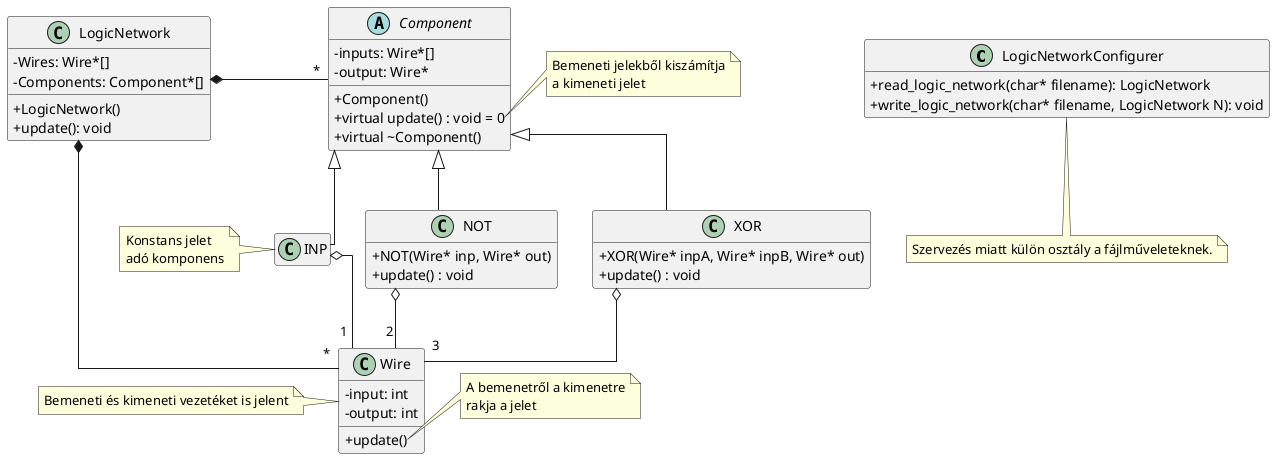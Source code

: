 @startuml terv
skinparam ClassAttributeIconSize 0
skinparam linetype ortho
hide empty members
skinparam groupInheritance 1

class LogicNetworkConfigurer{
	+ read_logic_network(char* filename): LogicNetwork
	+ write_logic_network(char* filename, LogicNetwork N): void
}

note "Szervezés miatt külön osztály a fájlműveleteknek." as N1
N1 -u- LogicNetworkConfigurer

class LogicNetwork{
	- Wires: Wire*[]
	- Components: Component*[]
	+LogicNetwork()
	+update(): void	
}

note left of LogicNetwork::"configure(char* filename): void"
	Eddig állapotát törölve
	szöveges fájlból felépít
	egy új hálózatot.
end note

LogicNetwork *-r- "*" Wire
LogicNetwork *-r- "*" Component

class Wire{ 
	- input: int
	- output: int
	+ update()
}

note right of Wire::update()
	A bemenetről a kimenetre
	rakja a jelet
end note

abstract class Component{

	- inputs: Wire*[]
	- output: Wire*
	+ Component()
	+ virtual update() : void = 0
	+ virtual ~Component()
}
note right of Component::update()
	Bemeneti jelekből kiszámítja
	a kimeneti jelet
end note

' Component o--u "1" Wire

class XOR{
	+XOR(Wire* inpA, Wire* inpB, Wire* out)
	+ update() : void
}
class NOT{
	+NOT(Wire* inp, Wire* out)
	+ update() : void
}

XOR --u|> Component
NOT --u|> Component
INP --u|> Component

note left of INP
	Konstans jelet
	adó komponens
end note

' class "Wire" as XORinp
' class "Wire" as NOTinp

note left of Wire{
	Bemeneti és kimeneti vezetéket is jelent
}

Wire "1" --uo INP
Wire "3" --uo XOR
Wire "2 " --uo NOT

@enduml
